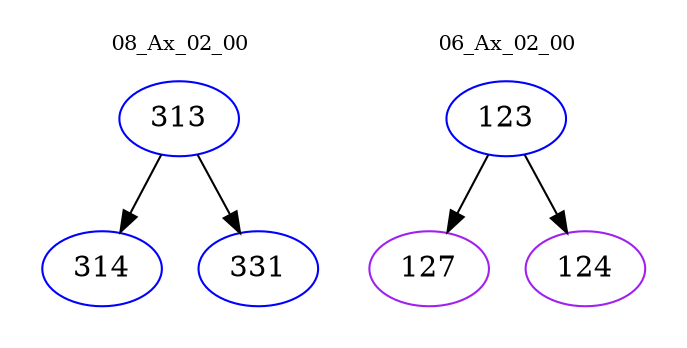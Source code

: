 digraph{
subgraph cluster_0 {
color = white
label = "08_Ax_02_00";
fontsize=10;
T0_313 [label="313", color="blue"]
T0_313 -> T0_314 [color="black"]
T0_314 [label="314", color="blue"]
T0_313 -> T0_331 [color="black"]
T0_331 [label="331", color="blue"]
}
subgraph cluster_1 {
color = white
label = "06_Ax_02_00";
fontsize=10;
T1_123 [label="123", color="blue"]
T1_123 -> T1_127 [color="black"]
T1_127 [label="127", color="purple"]
T1_123 -> T1_124 [color="black"]
T1_124 [label="124", color="purple"]
}
}
